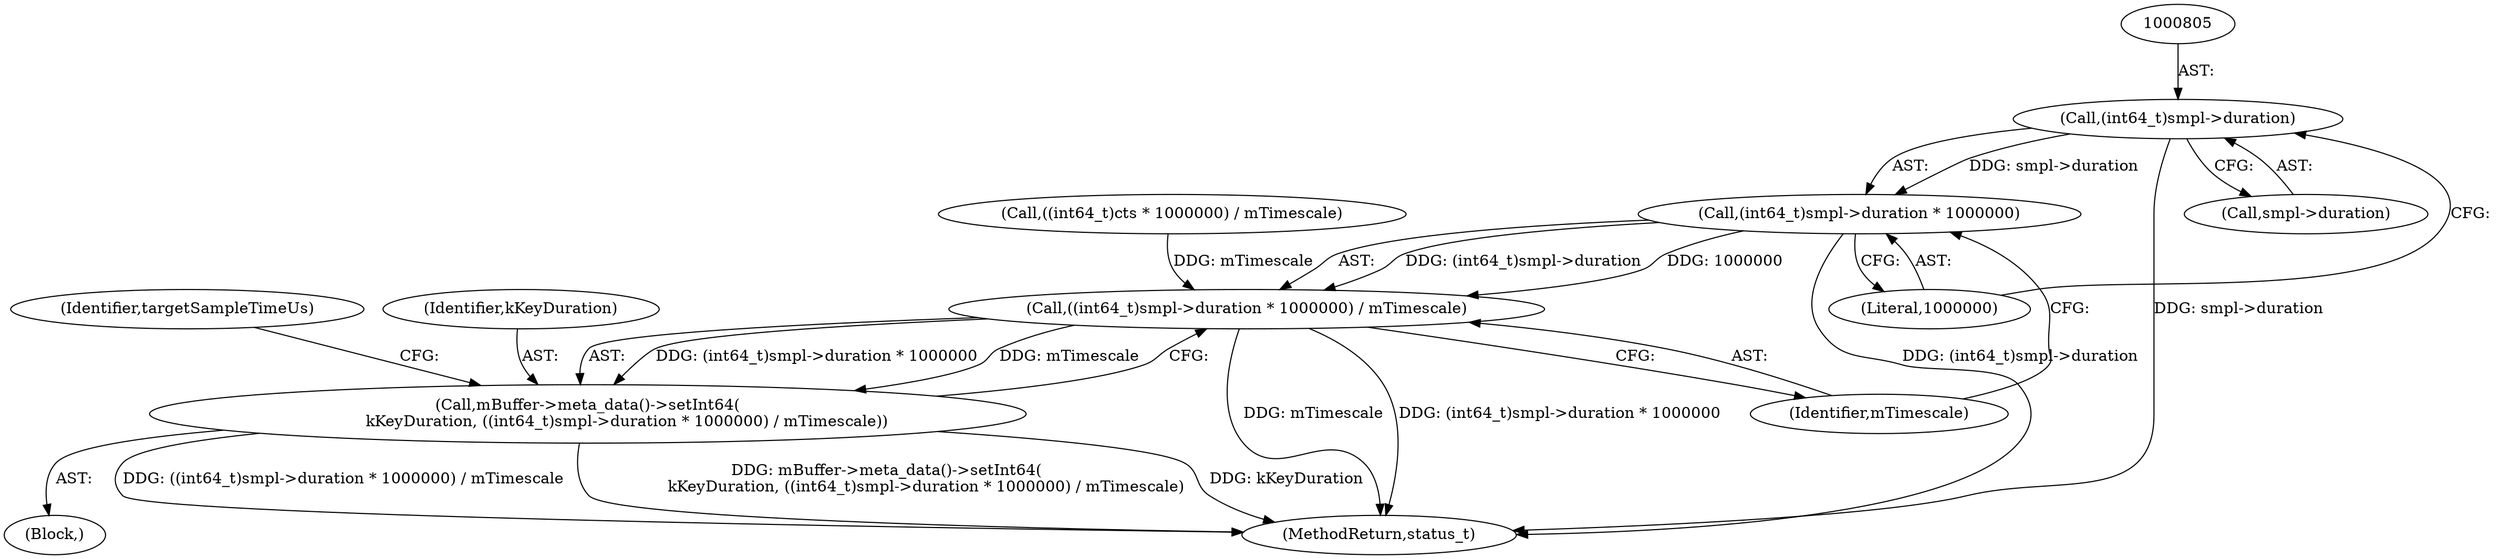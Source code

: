 digraph "0_Android_d48f0f145f8f0f4472bc0af668ac9a8bce44ba9b@pointer" {
"1000804" [label="(Call,(int64_t)smpl->duration)"];
"1000803" [label="(Call,(int64_t)smpl->duration * 1000000)"];
"1000802" [label="(Call,((int64_t)smpl->duration * 1000000) / mTimescale)"];
"1000800" [label="(Call,mBuffer->meta_data()->setInt64(\n                kKeyDuration, ((int64_t)smpl->duration * 1000000) / mTimescale))"];
"1000813" [label="(Identifier,targetSampleTimeUs)"];
"1000592" [label="(Block,)"];
"1000836" [label="(MethodReturn,status_t)"];
"1000803" [label="(Call,(int64_t)smpl->duration * 1000000)"];
"1000806" [label="(Call,smpl->duration)"];
"1000802" [label="(Call,((int64_t)smpl->duration * 1000000) / mTimescale)"];
"1000810" [label="(Identifier,mTimescale)"];
"1000801" [label="(Identifier,kKeyDuration)"];
"1000793" [label="(Call,((int64_t)cts * 1000000) / mTimescale)"];
"1000809" [label="(Literal,1000000)"];
"1000804" [label="(Call,(int64_t)smpl->duration)"];
"1000800" [label="(Call,mBuffer->meta_data()->setInt64(\n                kKeyDuration, ((int64_t)smpl->duration * 1000000) / mTimescale))"];
"1000804" -> "1000803"  [label="AST: "];
"1000804" -> "1000806"  [label="CFG: "];
"1000805" -> "1000804"  [label="AST: "];
"1000806" -> "1000804"  [label="AST: "];
"1000809" -> "1000804"  [label="CFG: "];
"1000804" -> "1000836"  [label="DDG: smpl->duration"];
"1000804" -> "1000803"  [label="DDG: smpl->duration"];
"1000803" -> "1000802"  [label="AST: "];
"1000803" -> "1000809"  [label="CFG: "];
"1000809" -> "1000803"  [label="AST: "];
"1000810" -> "1000803"  [label="CFG: "];
"1000803" -> "1000836"  [label="DDG: (int64_t)smpl->duration"];
"1000803" -> "1000802"  [label="DDG: (int64_t)smpl->duration"];
"1000803" -> "1000802"  [label="DDG: 1000000"];
"1000802" -> "1000800"  [label="AST: "];
"1000802" -> "1000810"  [label="CFG: "];
"1000810" -> "1000802"  [label="AST: "];
"1000800" -> "1000802"  [label="CFG: "];
"1000802" -> "1000836"  [label="DDG: mTimescale"];
"1000802" -> "1000836"  [label="DDG: (int64_t)smpl->duration * 1000000"];
"1000802" -> "1000800"  [label="DDG: (int64_t)smpl->duration * 1000000"];
"1000802" -> "1000800"  [label="DDG: mTimescale"];
"1000793" -> "1000802"  [label="DDG: mTimescale"];
"1000800" -> "1000592"  [label="AST: "];
"1000801" -> "1000800"  [label="AST: "];
"1000813" -> "1000800"  [label="CFG: "];
"1000800" -> "1000836"  [label="DDG: ((int64_t)smpl->duration * 1000000) / mTimescale"];
"1000800" -> "1000836"  [label="DDG: mBuffer->meta_data()->setInt64(\n                kKeyDuration, ((int64_t)smpl->duration * 1000000) / mTimescale)"];
"1000800" -> "1000836"  [label="DDG: kKeyDuration"];
}
